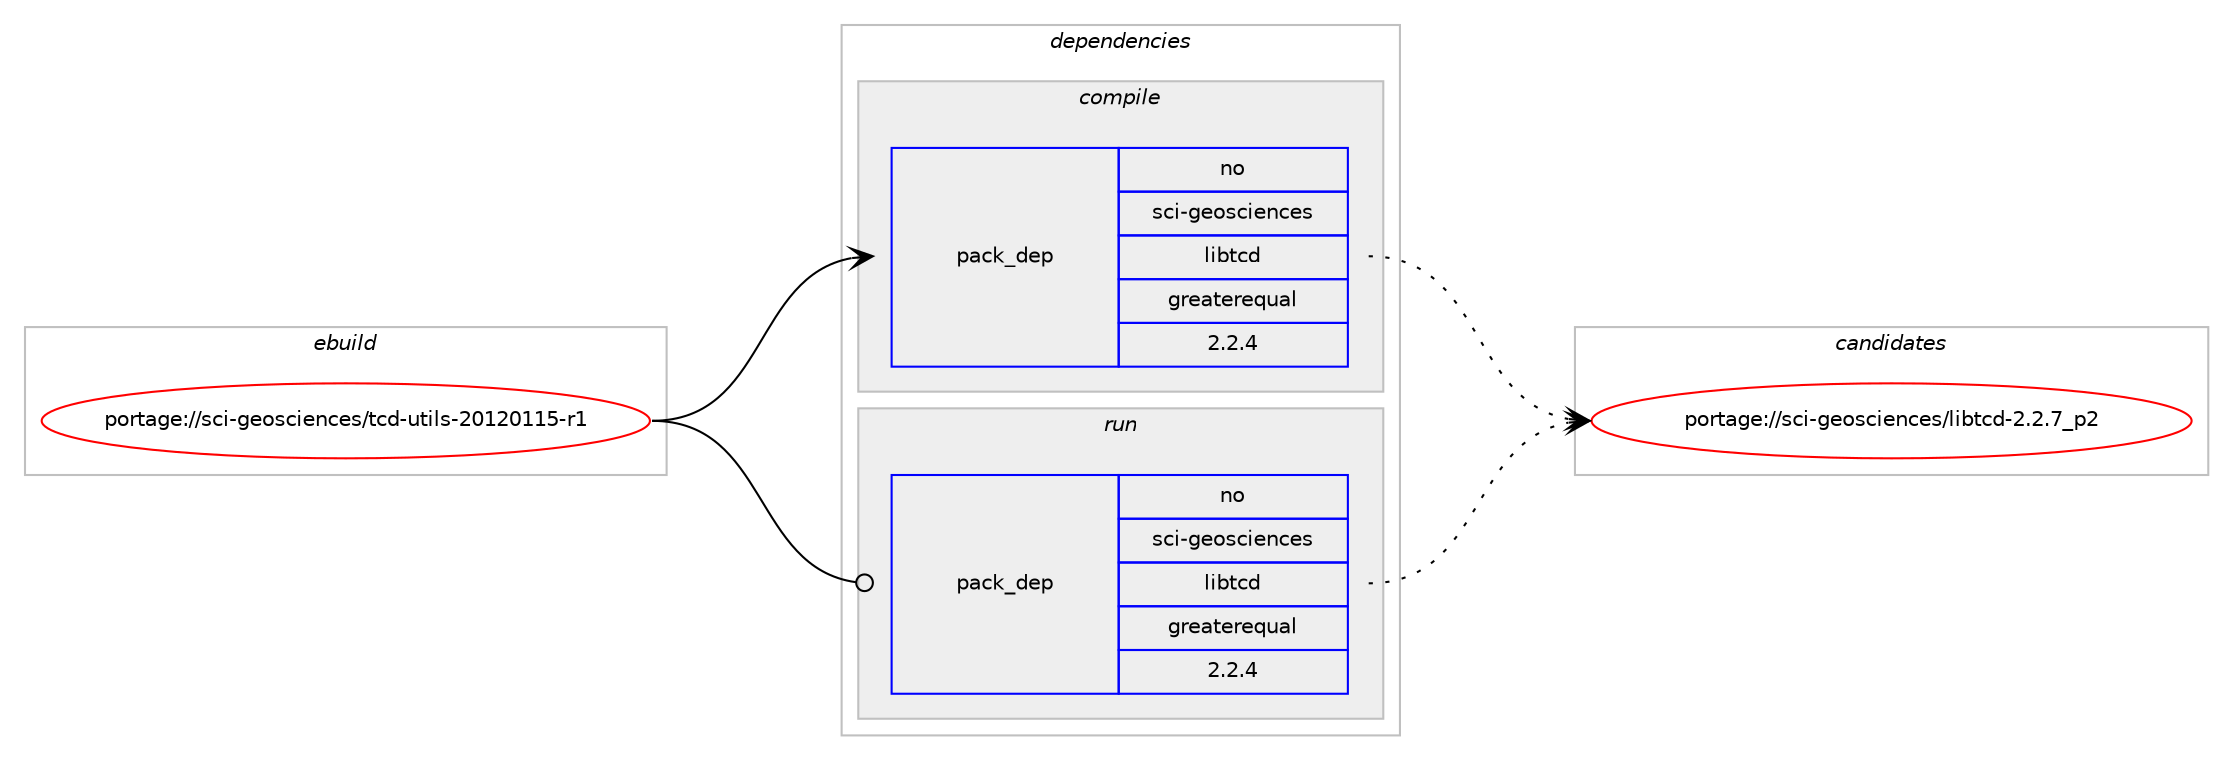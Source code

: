 digraph prolog {

# *************
# Graph options
# *************

newrank=true;
concentrate=true;
compound=true;
graph [rankdir=LR,fontname=Helvetica,fontsize=10,ranksep=1.5];#, ranksep=2.5, nodesep=0.2];
edge  [arrowhead=vee];
node  [fontname=Helvetica,fontsize=10];

# **********
# The ebuild
# **********

subgraph cluster_leftcol {
color=gray;
rank=same;
label=<<i>ebuild</i>>;
id [label="portage://sci-geosciences/tcd-utils-20120115-r1", color=red, width=4, href="../sci-geosciences/tcd-utils-20120115-r1.svg"];
}

# ****************
# The dependencies
# ****************

subgraph cluster_midcol {
color=gray;
label=<<i>dependencies</i>>;
subgraph cluster_compile {
fillcolor="#eeeeee";
style=filled;
label=<<i>compile</i>>;
subgraph pack246 {
dependency853 [label=<<TABLE BORDER="0" CELLBORDER="1" CELLSPACING="0" CELLPADDING="4" WIDTH="220"><TR><TD ROWSPAN="6" CELLPADDING="30">pack_dep</TD></TR><TR><TD WIDTH="110">no</TD></TR><TR><TD>sci-geosciences</TD></TR><TR><TD>libtcd</TD></TR><TR><TD>greaterequal</TD></TR><TR><TD>2.2.4</TD></TR></TABLE>>, shape=none, color=blue];
}
id:e -> dependency853:w [weight=20,style="solid",arrowhead="vee"];
}
subgraph cluster_compileandrun {
fillcolor="#eeeeee";
style=filled;
label=<<i>compile and run</i>>;
}
subgraph cluster_run {
fillcolor="#eeeeee";
style=filled;
label=<<i>run</i>>;
subgraph pack247 {
dependency854 [label=<<TABLE BORDER="0" CELLBORDER="1" CELLSPACING="0" CELLPADDING="4" WIDTH="220"><TR><TD ROWSPAN="6" CELLPADDING="30">pack_dep</TD></TR><TR><TD WIDTH="110">no</TD></TR><TR><TD>sci-geosciences</TD></TR><TR><TD>libtcd</TD></TR><TR><TD>greaterequal</TD></TR><TR><TD>2.2.4</TD></TR></TABLE>>, shape=none, color=blue];
}
id:e -> dependency854:w [weight=20,style="solid",arrowhead="odot"];
}
}

# **************
# The candidates
# **************

subgraph cluster_choices {
rank=same;
color=gray;
label=<<i>candidates</i>>;

subgraph choice246 {
color=black;
nodesep=1;
choice115991054510310111111599105101110991011154710810598116991004550465046559511250 [label="portage://sci-geosciences/libtcd-2.2.7_p2", color=red, width=4,href="../sci-geosciences/libtcd-2.2.7_p2.svg"];
dependency853:e -> choice115991054510310111111599105101110991011154710810598116991004550465046559511250:w [style=dotted,weight="100"];
}
subgraph choice247 {
color=black;
nodesep=1;
choice115991054510310111111599105101110991011154710810598116991004550465046559511250 [label="portage://sci-geosciences/libtcd-2.2.7_p2", color=red, width=4,href="../sci-geosciences/libtcd-2.2.7_p2.svg"];
dependency854:e -> choice115991054510310111111599105101110991011154710810598116991004550465046559511250:w [style=dotted,weight="100"];
}
}

}
